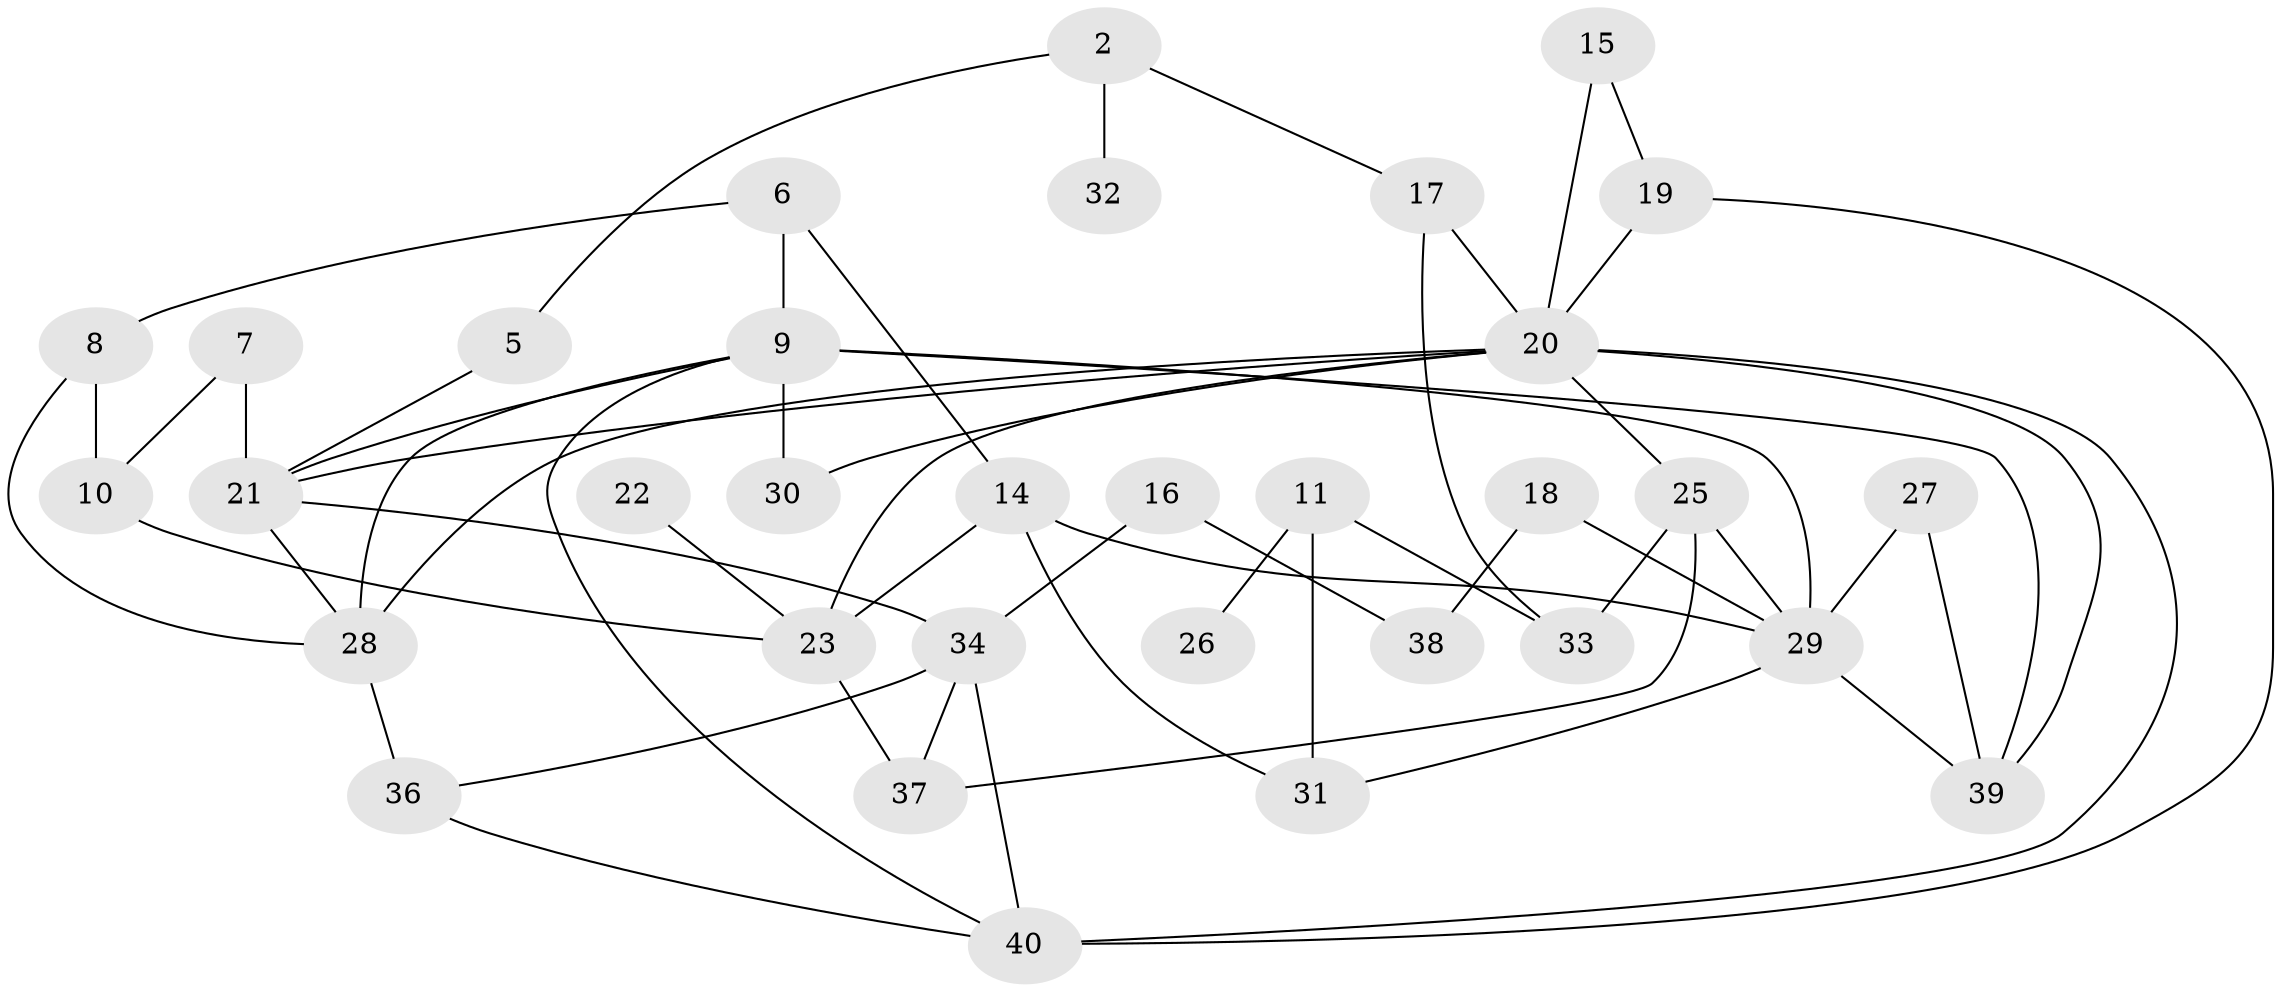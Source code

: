 // original degree distribution, {2: 0.21518987341772153, 1: 0.17721518987341772, 4: 0.189873417721519, 3: 0.22784810126582278, 5: 0.0759493670886076, 0: 0.08860759493670886, 8: 0.012658227848101266, 6: 0.012658227848101266}
// Generated by graph-tools (version 1.1) at 2025/00/03/09/25 03:00:52]
// undirected, 33 vertices, 57 edges
graph export_dot {
graph [start="1"]
  node [color=gray90,style=filled];
  2;
  5;
  6;
  7;
  8;
  9;
  10;
  11;
  14;
  15;
  16;
  17;
  18;
  19;
  20;
  21;
  22;
  23;
  25;
  26;
  27;
  28;
  29;
  30;
  31;
  32;
  33;
  34;
  36;
  37;
  38;
  39;
  40;
  2 -- 5 [weight=1.0];
  2 -- 17 [weight=1.0];
  2 -- 32 [weight=1.0];
  5 -- 21 [weight=1.0];
  6 -- 8 [weight=1.0];
  6 -- 9 [weight=1.0];
  6 -- 14 [weight=1.0];
  7 -- 10 [weight=1.0];
  7 -- 21 [weight=1.0];
  8 -- 10 [weight=1.0];
  8 -- 28 [weight=1.0];
  9 -- 21 [weight=1.0];
  9 -- 28 [weight=1.0];
  9 -- 29 [weight=2.0];
  9 -- 30 [weight=1.0];
  9 -- 39 [weight=1.0];
  9 -- 40 [weight=1.0];
  10 -- 23 [weight=1.0];
  11 -- 26 [weight=1.0];
  11 -- 31 [weight=1.0];
  11 -- 33 [weight=1.0];
  14 -- 23 [weight=1.0];
  14 -- 29 [weight=1.0];
  14 -- 31 [weight=1.0];
  15 -- 19 [weight=1.0];
  15 -- 20 [weight=1.0];
  16 -- 34 [weight=2.0];
  16 -- 38 [weight=1.0];
  17 -- 20 [weight=1.0];
  17 -- 33 [weight=1.0];
  18 -- 29 [weight=2.0];
  18 -- 38 [weight=1.0];
  19 -- 20 [weight=1.0];
  19 -- 40 [weight=1.0];
  20 -- 21 [weight=2.0];
  20 -- 23 [weight=1.0];
  20 -- 25 [weight=1.0];
  20 -- 28 [weight=1.0];
  20 -- 30 [weight=1.0];
  20 -- 39 [weight=1.0];
  20 -- 40 [weight=1.0];
  21 -- 28 [weight=1.0];
  21 -- 34 [weight=1.0];
  22 -- 23 [weight=1.0];
  23 -- 37 [weight=1.0];
  25 -- 29 [weight=1.0];
  25 -- 33 [weight=1.0];
  25 -- 37 [weight=1.0];
  27 -- 29 [weight=1.0];
  27 -- 39 [weight=1.0];
  28 -- 36 [weight=1.0];
  29 -- 31 [weight=1.0];
  29 -- 39 [weight=1.0];
  34 -- 36 [weight=1.0];
  34 -- 37 [weight=1.0];
  34 -- 40 [weight=1.0];
  36 -- 40 [weight=1.0];
}
